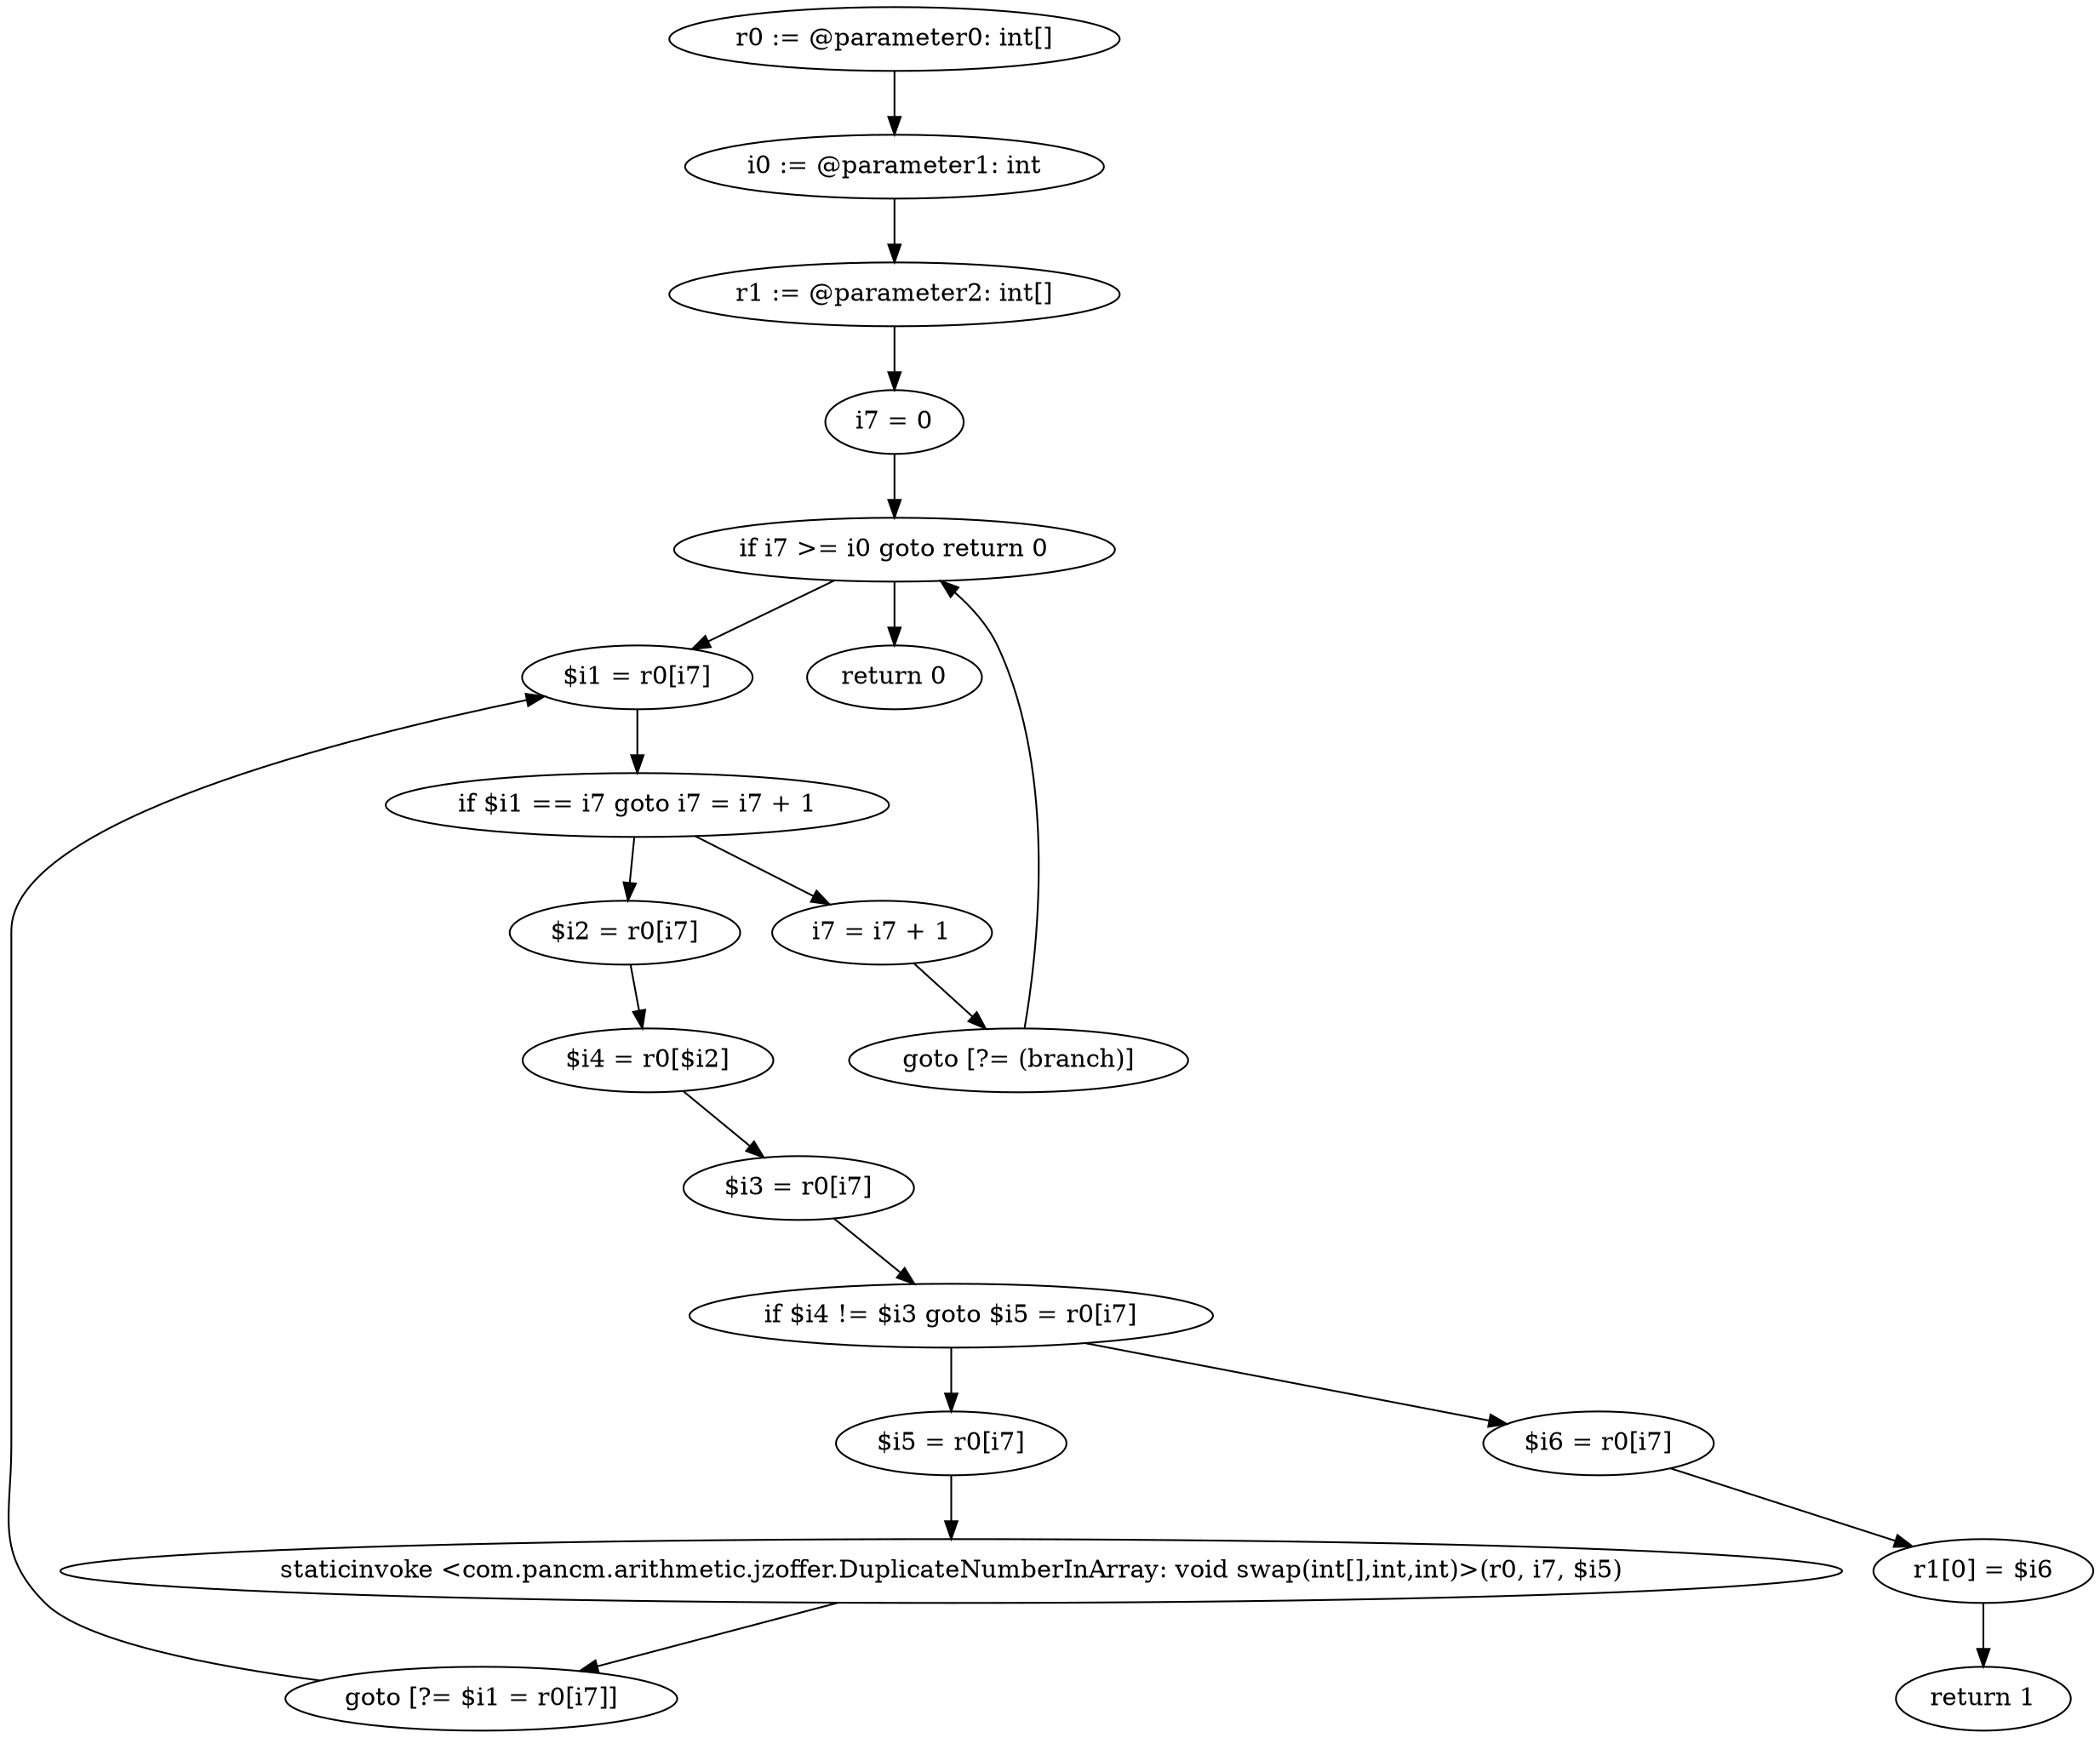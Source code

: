 digraph "unitGraph" {
    "r0 := @parameter0: int[]"
    "i0 := @parameter1: int"
    "r1 := @parameter2: int[]"
    "i7 = 0"
    "if i7 >= i0 goto return 0"
    "$i1 = r0[i7]"
    "if $i1 == i7 goto i7 = i7 + 1"
    "$i2 = r0[i7]"
    "$i4 = r0[$i2]"
    "$i3 = r0[i7]"
    "if $i4 != $i3 goto $i5 = r0[i7]"
    "$i6 = r0[i7]"
    "r1[0] = $i6"
    "return 1"
    "$i5 = r0[i7]"
    "staticinvoke <com.pancm.arithmetic.jzoffer.DuplicateNumberInArray: void swap(int[],int,int)>(r0, i7, $i5)"
    "goto [?= $i1 = r0[i7]]"
    "i7 = i7 + 1"
    "goto [?= (branch)]"
    "return 0"
    "r0 := @parameter0: int[]"->"i0 := @parameter1: int";
    "i0 := @parameter1: int"->"r1 := @parameter2: int[]";
    "r1 := @parameter2: int[]"->"i7 = 0";
    "i7 = 0"->"if i7 >= i0 goto return 0";
    "if i7 >= i0 goto return 0"->"$i1 = r0[i7]";
    "if i7 >= i0 goto return 0"->"return 0";
    "$i1 = r0[i7]"->"if $i1 == i7 goto i7 = i7 + 1";
    "if $i1 == i7 goto i7 = i7 + 1"->"$i2 = r0[i7]";
    "if $i1 == i7 goto i7 = i7 + 1"->"i7 = i7 + 1";
    "$i2 = r0[i7]"->"$i4 = r0[$i2]";
    "$i4 = r0[$i2]"->"$i3 = r0[i7]";
    "$i3 = r0[i7]"->"if $i4 != $i3 goto $i5 = r0[i7]";
    "if $i4 != $i3 goto $i5 = r0[i7]"->"$i6 = r0[i7]";
    "if $i4 != $i3 goto $i5 = r0[i7]"->"$i5 = r0[i7]";
    "$i6 = r0[i7]"->"r1[0] = $i6";
    "r1[0] = $i6"->"return 1";
    "$i5 = r0[i7]"->"staticinvoke <com.pancm.arithmetic.jzoffer.DuplicateNumberInArray: void swap(int[],int,int)>(r0, i7, $i5)";
    "staticinvoke <com.pancm.arithmetic.jzoffer.DuplicateNumberInArray: void swap(int[],int,int)>(r0, i7, $i5)"->"goto [?= $i1 = r0[i7]]";
    "goto [?= $i1 = r0[i7]]"->"$i1 = r0[i7]";
    "i7 = i7 + 1"->"goto [?= (branch)]";
    "goto [?= (branch)]"->"if i7 >= i0 goto return 0";
}
